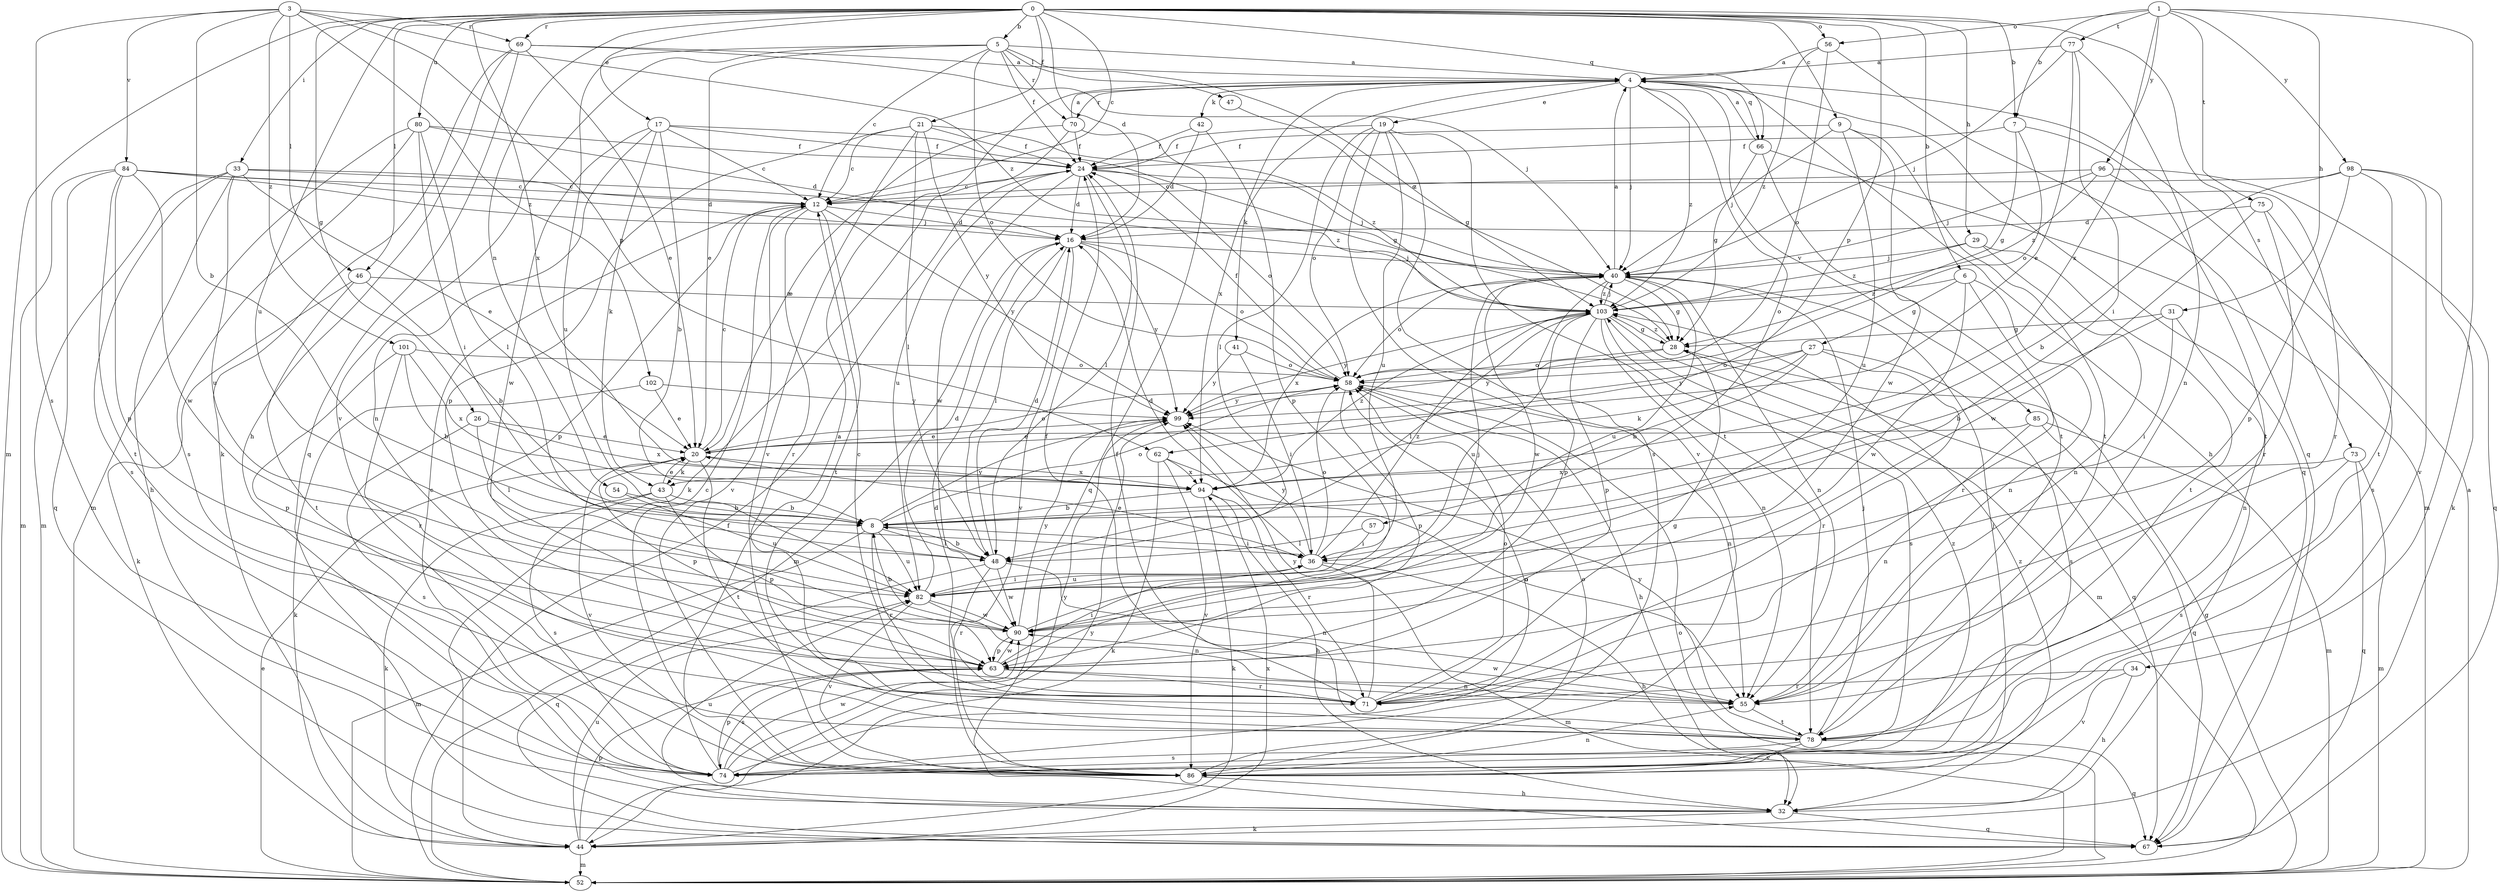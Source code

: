strict digraph  {
0;
1;
3;
4;
5;
6;
7;
8;
9;
12;
16;
17;
19;
20;
21;
24;
26;
27;
28;
29;
31;
32;
33;
34;
36;
40;
41;
42;
43;
44;
46;
47;
48;
52;
54;
55;
56;
57;
58;
62;
63;
66;
67;
69;
70;
71;
73;
74;
75;
77;
78;
80;
82;
84;
85;
86;
90;
94;
96;
98;
99;
101;
102;
103;
0 -> 5  [label=b];
0 -> 6  [label=b];
0 -> 7  [label=b];
0 -> 9  [label=c];
0 -> 12  [label=c];
0 -> 16  [label=d];
0 -> 17  [label=e];
0 -> 21  [label=f];
0 -> 26  [label=g];
0 -> 29  [label=h];
0 -> 33  [label=i];
0 -> 46  [label=l];
0 -> 52  [label=m];
0 -> 54  [label=n];
0 -> 56  [label=o];
0 -> 62  [label=p];
0 -> 66  [label=q];
0 -> 69  [label=r];
0 -> 73  [label=s];
0 -> 80  [label=u];
0 -> 82  [label=u];
0 -> 94  [label=x];
1 -> 7  [label=b];
1 -> 31  [label=h];
1 -> 34  [label=i];
1 -> 56  [label=o];
1 -> 75  [label=t];
1 -> 77  [label=t];
1 -> 94  [label=x];
1 -> 96  [label=y];
1 -> 98  [label=y];
3 -> 8  [label=b];
3 -> 46  [label=l];
3 -> 62  [label=p];
3 -> 69  [label=r];
3 -> 74  [label=s];
3 -> 84  [label=v];
3 -> 101  [label=z];
3 -> 102  [label=z];
3 -> 103  [label=z];
4 -> 19  [label=e];
4 -> 32  [label=h];
4 -> 40  [label=j];
4 -> 41  [label=k];
4 -> 42  [label=k];
4 -> 57  [label=o];
4 -> 66  [label=q];
4 -> 67  [label=q];
4 -> 70  [label=r];
4 -> 85  [label=v];
4 -> 94  [label=x];
4 -> 103  [label=z];
5 -> 4  [label=a];
5 -> 12  [label=c];
5 -> 20  [label=e];
5 -> 24  [label=f];
5 -> 47  [label=l];
5 -> 58  [label=o];
5 -> 70  [label=r];
5 -> 82  [label=u];
5 -> 86  [label=v];
5 -> 103  [label=z];
6 -> 27  [label=g];
6 -> 55  [label=n];
6 -> 71  [label=r];
6 -> 90  [label=w];
6 -> 103  [label=z];
7 -> 24  [label=f];
7 -> 28  [label=g];
7 -> 58  [label=o];
7 -> 78  [label=t];
8 -> 36  [label=i];
8 -> 48  [label=l];
8 -> 52  [label=m];
8 -> 58  [label=o];
8 -> 71  [label=r];
8 -> 82  [label=u];
8 -> 99  [label=y];
9 -> 24  [label=f];
9 -> 40  [label=j];
9 -> 78  [label=t];
9 -> 82  [label=u];
9 -> 90  [label=w];
12 -> 16  [label=d];
12 -> 63  [label=p];
12 -> 71  [label=r];
12 -> 78  [label=t];
12 -> 86  [label=v];
12 -> 99  [label=y];
16 -> 40  [label=j];
16 -> 48  [label=l];
16 -> 52  [label=m];
16 -> 58  [label=o];
16 -> 86  [label=v];
16 -> 99  [label=y];
17 -> 8  [label=b];
17 -> 12  [label=c];
17 -> 24  [label=f];
17 -> 28  [label=g];
17 -> 43  [label=k];
17 -> 55  [label=n];
17 -> 90  [label=w];
19 -> 24  [label=f];
19 -> 48  [label=l];
19 -> 58  [label=o];
19 -> 74  [label=s];
19 -> 78  [label=t];
19 -> 82  [label=u];
19 -> 86  [label=v];
20 -> 12  [label=c];
20 -> 43  [label=k];
20 -> 58  [label=o];
20 -> 63  [label=p];
20 -> 78  [label=t];
20 -> 86  [label=v];
20 -> 94  [label=x];
21 -> 12  [label=c];
21 -> 24  [label=f];
21 -> 48  [label=l];
21 -> 63  [label=p];
21 -> 86  [label=v];
21 -> 99  [label=y];
21 -> 103  [label=z];
24 -> 12  [label=c];
24 -> 16  [label=d];
24 -> 40  [label=j];
24 -> 48  [label=l];
24 -> 58  [label=o];
24 -> 82  [label=u];
24 -> 90  [label=w];
26 -> 20  [label=e];
26 -> 48  [label=l];
26 -> 74  [label=s];
26 -> 94  [label=x];
27 -> 8  [label=b];
27 -> 43  [label=k];
27 -> 58  [label=o];
27 -> 71  [label=r];
27 -> 74  [label=s];
27 -> 99  [label=y];
28 -> 58  [label=o];
28 -> 67  [label=q];
28 -> 99  [label=y];
28 -> 103  [label=z];
29 -> 40  [label=j];
29 -> 55  [label=n];
29 -> 78  [label=t];
29 -> 103  [label=z];
31 -> 8  [label=b];
31 -> 28  [label=g];
31 -> 36  [label=i];
31 -> 55  [label=n];
32 -> 44  [label=k];
32 -> 67  [label=q];
32 -> 82  [label=u];
32 -> 103  [label=z];
33 -> 12  [label=c];
33 -> 20  [label=e];
33 -> 32  [label=h];
33 -> 52  [label=m];
33 -> 74  [label=s];
33 -> 82  [label=u];
33 -> 103  [label=z];
34 -> 32  [label=h];
34 -> 71  [label=r];
34 -> 86  [label=v];
36 -> 16  [label=d];
36 -> 20  [label=e];
36 -> 32  [label=h];
36 -> 52  [label=m];
36 -> 58  [label=o];
36 -> 82  [label=u];
36 -> 99  [label=y];
36 -> 103  [label=z];
40 -> 4  [label=a];
40 -> 28  [label=g];
40 -> 55  [label=n];
40 -> 58  [label=o];
40 -> 63  [label=p];
40 -> 82  [label=u];
40 -> 90  [label=w];
40 -> 94  [label=x];
40 -> 103  [label=z];
41 -> 36  [label=i];
41 -> 58  [label=o];
41 -> 99  [label=y];
42 -> 16  [label=d];
42 -> 24  [label=f];
42 -> 63  [label=p];
43 -> 8  [label=b];
43 -> 20  [label=e];
43 -> 44  [label=k];
43 -> 63  [label=p];
43 -> 74  [label=s];
44 -> 52  [label=m];
44 -> 63  [label=p];
44 -> 82  [label=u];
44 -> 94  [label=x];
44 -> 99  [label=y];
46 -> 8  [label=b];
46 -> 44  [label=k];
46 -> 78  [label=t];
46 -> 103  [label=z];
47 -> 28  [label=g];
48 -> 8  [label=b];
48 -> 16  [label=d];
48 -> 55  [label=n];
48 -> 67  [label=q];
48 -> 71  [label=r];
48 -> 90  [label=w];
52 -> 4  [label=a];
52 -> 20  [label=e];
52 -> 24  [label=f];
52 -> 28  [label=g];
52 -> 58  [label=o];
54 -> 8  [label=b];
54 -> 82  [label=u];
55 -> 78  [label=t];
55 -> 90  [label=w];
56 -> 4  [label=a];
56 -> 58  [label=o];
56 -> 67  [label=q];
56 -> 103  [label=z];
57 -> 36  [label=i];
57 -> 48  [label=l];
58 -> 24  [label=f];
58 -> 32  [label=h];
58 -> 55  [label=n];
58 -> 63  [label=p];
58 -> 99  [label=y];
62 -> 44  [label=k];
62 -> 55  [label=n];
62 -> 86  [label=v];
62 -> 94  [label=x];
63 -> 36  [label=i];
63 -> 55  [label=n];
63 -> 71  [label=r];
63 -> 74  [label=s];
63 -> 90  [label=w];
66 -> 4  [label=a];
66 -> 28  [label=g];
66 -> 52  [label=m];
66 -> 78  [label=t];
69 -> 4  [label=a];
69 -> 20  [label=e];
69 -> 32  [label=h];
69 -> 40  [label=j];
69 -> 44  [label=k];
69 -> 67  [label=q];
70 -> 4  [label=a];
70 -> 20  [label=e];
70 -> 24  [label=f];
70 -> 44  [label=k];
70 -> 67  [label=q];
71 -> 12  [label=c];
71 -> 24  [label=f];
71 -> 28  [label=g];
71 -> 58  [label=o];
71 -> 99  [label=y];
73 -> 52  [label=m];
73 -> 67  [label=q];
73 -> 74  [label=s];
73 -> 94  [label=x];
74 -> 4  [label=a];
74 -> 12  [label=c];
74 -> 58  [label=o];
74 -> 63  [label=p];
74 -> 90  [label=w];
74 -> 99  [label=y];
74 -> 103  [label=z];
75 -> 16  [label=d];
75 -> 71  [label=r];
75 -> 74  [label=s];
75 -> 90  [label=w];
77 -> 4  [label=a];
77 -> 20  [label=e];
77 -> 36  [label=i];
77 -> 40  [label=j];
77 -> 55  [label=n];
78 -> 24  [label=f];
78 -> 40  [label=j];
78 -> 67  [label=q];
78 -> 74  [label=s];
78 -> 86  [label=v];
78 -> 99  [label=y];
80 -> 16  [label=d];
80 -> 24  [label=f];
80 -> 36  [label=i];
80 -> 48  [label=l];
80 -> 52  [label=m];
80 -> 74  [label=s];
82 -> 16  [label=d];
82 -> 36  [label=i];
82 -> 55  [label=n];
82 -> 86  [label=v];
82 -> 90  [label=w];
84 -> 12  [label=c];
84 -> 16  [label=d];
84 -> 40  [label=j];
84 -> 52  [label=m];
84 -> 63  [label=p];
84 -> 67  [label=q];
84 -> 78  [label=t];
84 -> 90  [label=w];
85 -> 20  [label=e];
85 -> 52  [label=m];
85 -> 55  [label=n];
85 -> 67  [label=q];
86 -> 12  [label=c];
86 -> 16  [label=d];
86 -> 32  [label=h];
86 -> 40  [label=j];
86 -> 55  [label=n];
86 -> 58  [label=o];
90 -> 8  [label=b];
90 -> 40  [label=j];
90 -> 63  [label=p];
90 -> 99  [label=y];
94 -> 8  [label=b];
94 -> 32  [label=h];
94 -> 44  [label=k];
94 -> 71  [label=r];
94 -> 103  [label=z];
96 -> 12  [label=c];
96 -> 40  [label=j];
96 -> 67  [label=q];
96 -> 71  [label=r];
96 -> 103  [label=z];
98 -> 8  [label=b];
98 -> 12  [label=c];
98 -> 44  [label=k];
98 -> 63  [label=p];
98 -> 78  [label=t];
98 -> 86  [label=v];
99 -> 20  [label=e];
101 -> 8  [label=b];
101 -> 58  [label=o];
101 -> 63  [label=p];
101 -> 71  [label=r];
101 -> 94  [label=x];
102 -> 20  [label=e];
102 -> 44  [label=k];
102 -> 99  [label=y];
103 -> 28  [label=g];
103 -> 40  [label=j];
103 -> 48  [label=l];
103 -> 52  [label=m];
103 -> 55  [label=n];
103 -> 63  [label=p];
103 -> 74  [label=s];
103 -> 82  [label=u];
103 -> 99  [label=y];
}

